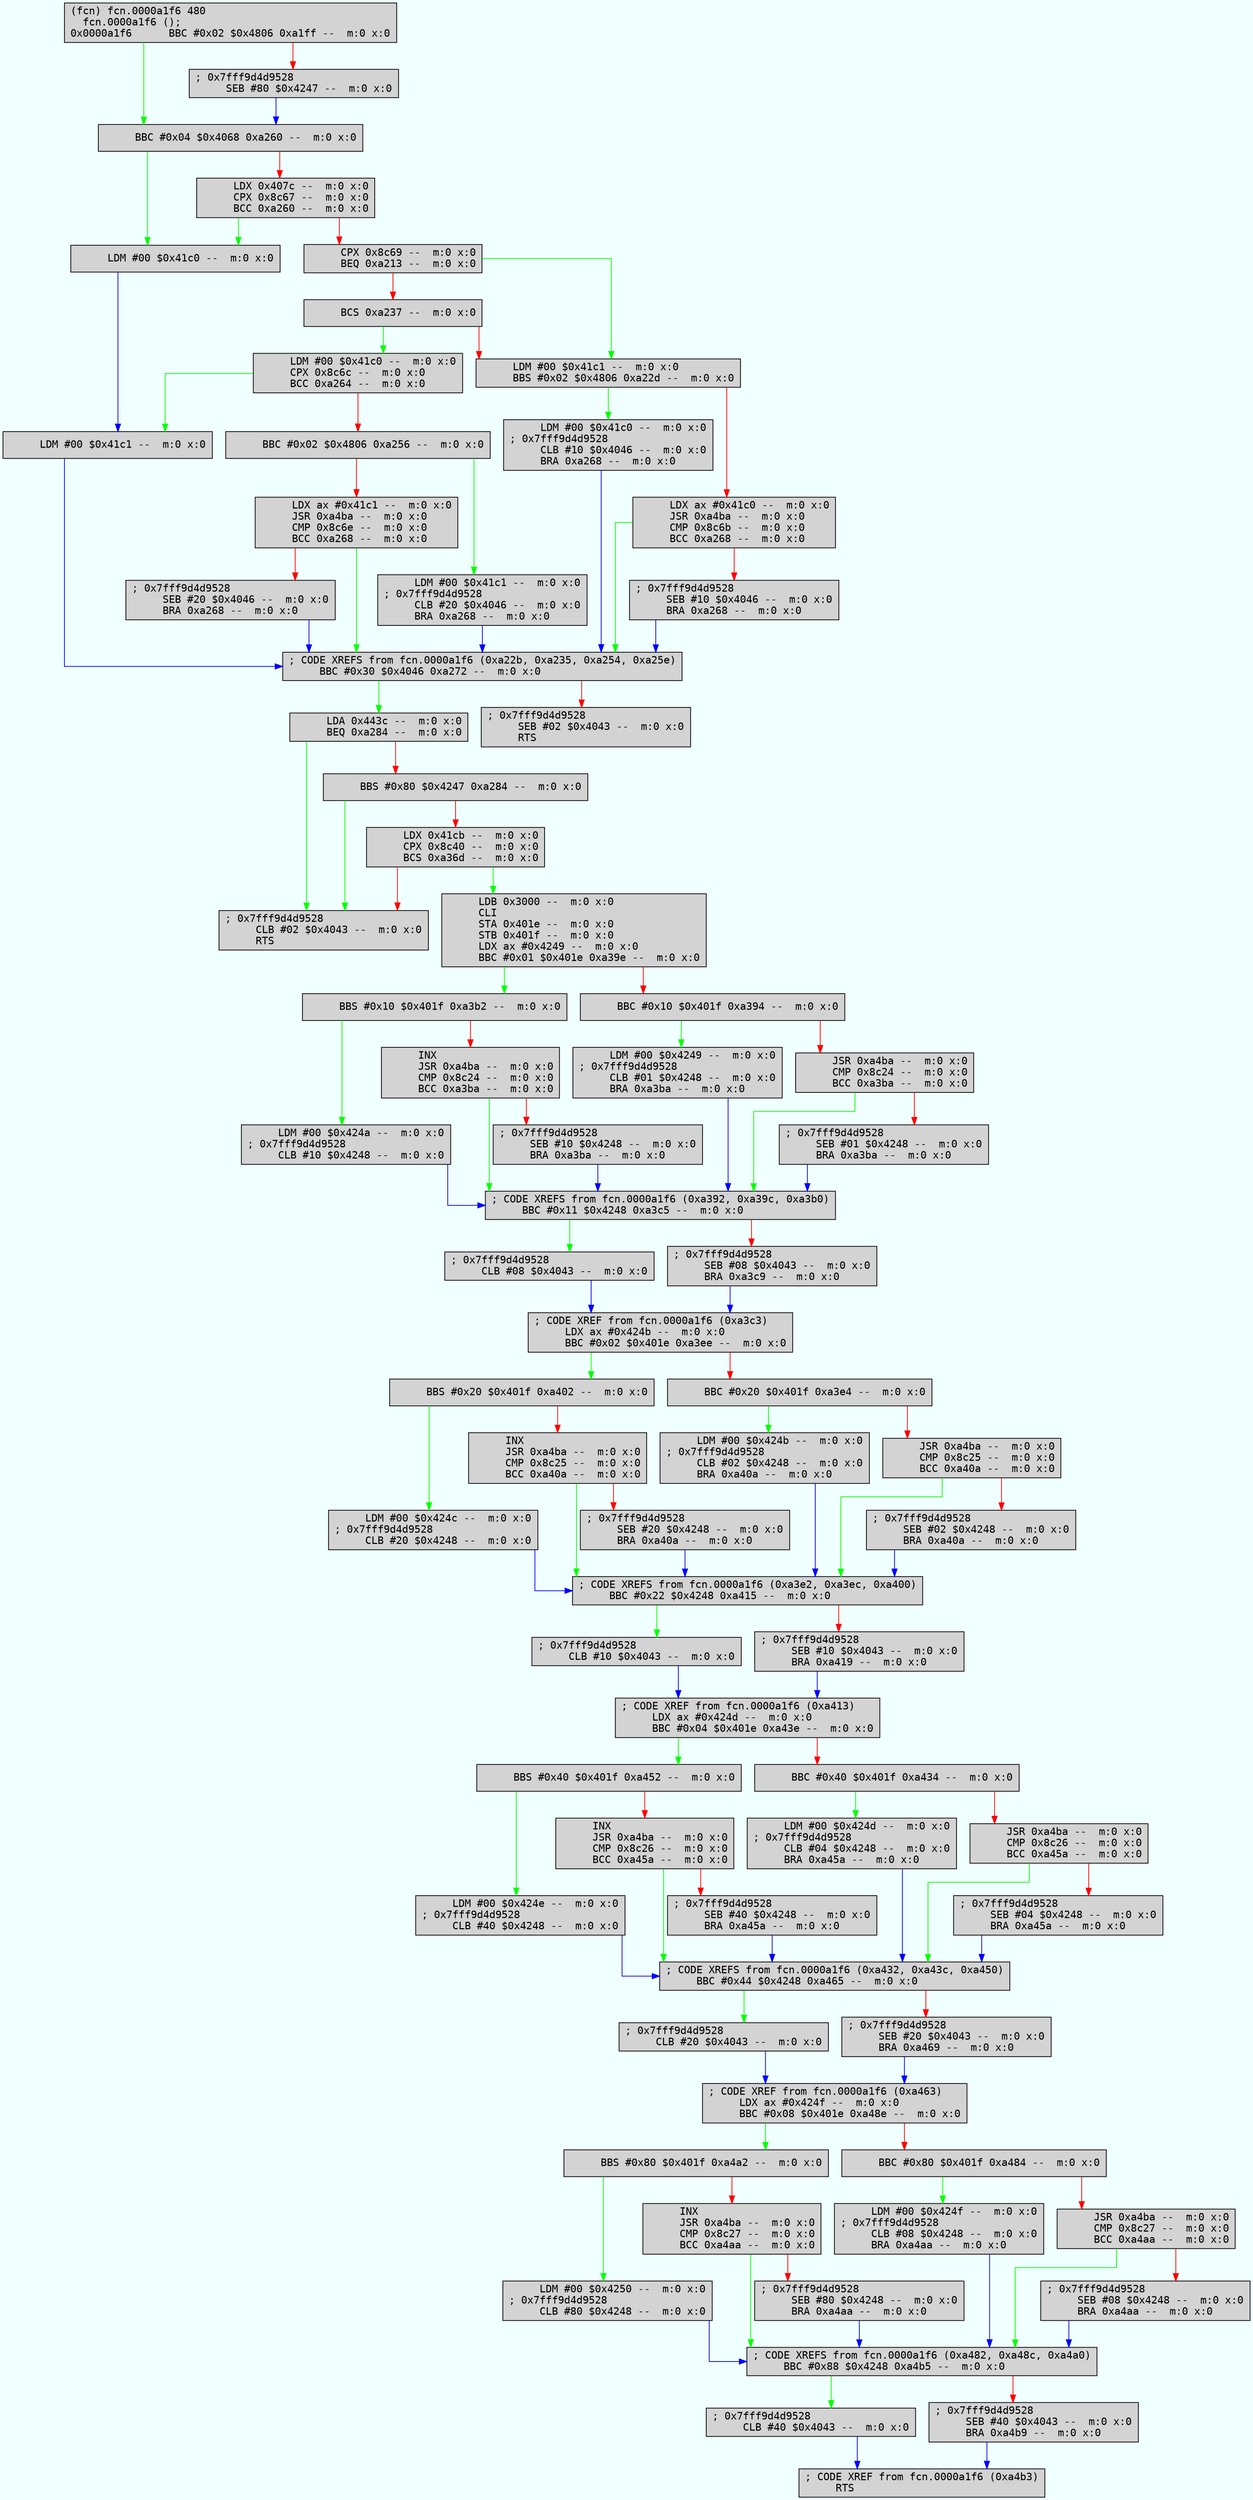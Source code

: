digraph code {
	graph [bgcolor=azure fontsize=8 fontname="Courier" splines="ortho"];
	node [fillcolor=gray style=filled shape=box];
	edge [arrowhead="normal"];
	"0x0000a1f6" -> "0x0000a1ff" [color="green"];
	"0x0000a1f6" -> "0x0000a1fb" [color="red"];
 "0x0000a1f6" [fillcolor="lightgray",color="black", fontname="Courier", label="(fcn) fcn.0000a1f6 480\l  fcn.0000a1f6 ();\l0x0000a1f6      BBC #0x02 $0x4806 0xa1ff --  m:0 x:0\l", URL="fcn.0000a1f6/0x0000a1f6"]
	"0x0000a1fb" -> "0x0000a1ff" [color="blue"];
 "0x0000a1fb" [fillcolor="lightgray",color="black", fontname="Courier", label="; 0x7fff9d4d9528\l     SEB #80 $0x4247 --  m:0 x:0\l", URL="fcn.0000a1f6/0x0000a1fb"]
	"0x0000a1ff" -> "0x0000a260" [color="green"];
	"0x0000a1ff" -> "0x0000a204" [color="red"];
 "0x0000a1ff" [fillcolor="lightgray",color="black", fontname="Courier", label="     BBC #0x04 $0x4068 0xa260 --  m:0 x:0\l", URL="fcn.0000a1f6/0x0000a1ff"]
	"0x0000a204" -> "0x0000a260" [color="green"];
	"0x0000a204" -> "0x0000a20c" [color="red"];
 "0x0000a204" [fillcolor="lightgray",color="black", fontname="Courier", label="     LDX 0x407c --  m:0 x:0\l     CPX 0x8c67 --  m:0 x:0\l     BCC 0xa260 --  m:0 x:0\l", URL="fcn.0000a1f6/0x0000a204"]
	"0x0000a20c" -> "0x0000a213" [color="green"];
	"0x0000a20c" -> "0x0000a211" [color="red"];
 "0x0000a20c" [fillcolor="lightgray",color="black", fontname="Courier", label="     CPX 0x8c69 --  m:0 x:0\l     BEQ 0xa213 --  m:0 x:0\l", URL="fcn.0000a1f6/0x0000a20c"]
	"0x0000a211" -> "0x0000a237" [color="green"];
	"0x0000a211" -> "0x0000a213" [color="red"];
 "0x0000a211" [fillcolor="lightgray",color="black", fontname="Courier", label="     BCS 0xa237 --  m:0 x:0\l", URL="fcn.0000a1f6/0x0000a211"]
	"0x0000a213" -> "0x0000a22d" [color="green"];
	"0x0000a213" -> "0x0000a21c" [color="red"];
 "0x0000a213" [fillcolor="lightgray",color="black", fontname="Courier", label="     LDM #00 $0x41c1 --  m:0 x:0\l     BBS #0x02 $0x4806 0xa22d --  m:0 x:0\l", URL="fcn.0000a1f6/0x0000a213"]
	"0x0000a21c" -> "0x0000a268" [color="green"];
	"0x0000a21c" -> "0x0000a227" [color="red"];
 "0x0000a21c" [fillcolor="lightgray",color="black", fontname="Courier", label="     LDX ax #0x41c0 --  m:0 x:0\l     JSR 0xa4ba --  m:0 x:0\l     CMP 0x8c6b --  m:0 x:0\l     BCC 0xa268 --  m:0 x:0\l", URL="fcn.0000a1f6/0x0000a21c"]
	"0x0000a227" -> "0x0000a268" [color="blue"];
 "0x0000a227" [fillcolor="lightgray",color="black", fontname="Courier", label="; 0x7fff9d4d9528\l     SEB #10 $0x4046 --  m:0 x:0\l     BRA 0xa268 --  m:0 x:0\l", URL="fcn.0000a1f6/0x0000a227"]
	"0x0000a22d" -> "0x0000a268" [color="blue"];
 "0x0000a22d" [fillcolor="lightgray",color="black", fontname="Courier", label="     LDM #00 $0x41c0 --  m:0 x:0\l; 0x7fff9d4d9528\l     CLB #10 $0x4046 --  m:0 x:0\l     BRA 0xa268 --  m:0 x:0\l", URL="fcn.0000a1f6/0x0000a22d"]
	"0x0000a237" -> "0x0000a264" [color="green"];
	"0x0000a237" -> "0x0000a240" [color="red"];
 "0x0000a237" [fillcolor="lightgray",color="black", fontname="Courier", label="     LDM #00 $0x41c0 --  m:0 x:0\l     CPX 0x8c6c --  m:0 x:0\l     BCC 0xa264 --  m:0 x:0\l", URL="fcn.0000a1f6/0x0000a237"]
	"0x0000a240" -> "0x0000a256" [color="green"];
	"0x0000a240" -> "0x0000a245" [color="red"];
 "0x0000a240" [fillcolor="lightgray",color="black", fontname="Courier", label="     BBC #0x02 $0x4806 0xa256 --  m:0 x:0\l", URL="fcn.0000a1f6/0x0000a240"]
	"0x0000a245" -> "0x0000a268" [color="green"];
	"0x0000a245" -> "0x0000a250" [color="red"];
 "0x0000a245" [fillcolor="lightgray",color="black", fontname="Courier", label="     LDX ax #0x41c1 --  m:0 x:0\l     JSR 0xa4ba --  m:0 x:0\l     CMP 0x8c6e --  m:0 x:0\l     BCC 0xa268 --  m:0 x:0\l", URL="fcn.0000a1f6/0x0000a245"]
	"0x0000a250" -> "0x0000a268" [color="blue"];
 "0x0000a250" [fillcolor="lightgray",color="black", fontname="Courier", label="; 0x7fff9d4d9528\l     SEB #20 $0x4046 --  m:0 x:0\l     BRA 0xa268 --  m:0 x:0\l", URL="fcn.0000a1f6/0x0000a250"]
	"0x0000a256" -> "0x0000a268" [color="blue"];
 "0x0000a256" [fillcolor="lightgray",color="black", fontname="Courier", label="     LDM #00 $0x41c1 --  m:0 x:0\l; 0x7fff9d4d9528\l     CLB #20 $0x4046 --  m:0 x:0\l     BRA 0xa268 --  m:0 x:0\l", URL="fcn.0000a1f6/0x0000a256"]
	"0x0000a260" -> "0x0000a264" [color="blue"];
 "0x0000a260" [fillcolor="lightgray",color="black", fontname="Courier", label="     LDM #00 $0x41c0 --  m:0 x:0\l", URL="fcn.0000a1f6/0x0000a260"]
	"0x0000a264" -> "0x0000a268" [color="blue"];
 "0x0000a264" [fillcolor="lightgray",color="black", fontname="Courier", label="     LDM #00 $0x41c1 --  m:0 x:0\l", URL="fcn.0000a1f6/0x0000a264"]
	"0x0000a268" -> "0x0000a272" [color="green"];
	"0x0000a268" -> "0x0000a26d" [color="red"];
 "0x0000a268" [fillcolor="lightgray",color="black", fontname="Courier", label="; CODE XREFS from fcn.0000a1f6 (0xa22b, 0xa235, 0xa254, 0xa25e)\l     BBC #0x30 $0x4046 0xa272 --  m:0 x:0\l", URL="fcn.0000a1f6/0x0000a268"]
 "0x0000a26d" [fillcolor="lightgray",color="black", fontname="Courier", label="; 0x7fff9d4d9528\l     SEB #02 $0x4043 --  m:0 x:0\l     RTS\l", URL="fcn.0000a1f6/0x0000a26d"]
	"0x0000a272" -> "0x0000a284" [color="green"];
	"0x0000a272" -> "0x0000a277" [color="red"];
 "0x0000a272" [fillcolor="lightgray",color="black", fontname="Courier", label="     LDA 0x443c --  m:0 x:0\l     BEQ 0xa284 --  m:0 x:0\l", URL="fcn.0000a1f6/0x0000a272"]
	"0x0000a277" -> "0x0000a284" [color="green"];
	"0x0000a277" -> "0x0000a27c" [color="red"];
 "0x0000a277" [fillcolor="lightgray",color="black", fontname="Courier", label="     BBS #0x80 $0x4247 0xa284 --  m:0 x:0\l", URL="fcn.0000a1f6/0x0000a277"]
	"0x0000a27c" -> "0x0000a36d" [color="green"];
	"0x0000a27c" -> "0x0000a284" [color="red"];
 "0x0000a27c" [fillcolor="lightgray",color="black", fontname="Courier", label="     LDX 0x41cb --  m:0 x:0\l     CPX 0x8c40 --  m:0 x:0\l     BCS 0xa36d --  m:0 x:0\l", URL="fcn.0000a1f6/0x0000a27c"]
 "0x0000a284" [fillcolor="lightgray",color="black", fontname="Courier", label="; 0x7fff9d4d9528\l     CLB #02 $0x4043 --  m:0 x:0\l     RTS\l", URL="fcn.0000a1f6/0x0000a284"]
	"0x0000a36d" -> "0x0000a39e" [color="green"];
	"0x0000a36d" -> "0x0000a381" [color="red"];
 "0x0000a36d" [fillcolor="lightgray",color="black", fontname="Courier", label="     LDB 0x3000 --  m:0 x:0\l     CLI\l     STA 0x401e --  m:0 x:0\l     STB 0x401f --  m:0 x:0\l     LDX ax #0x4249 --  m:0 x:0\l     BBC #0x01 $0x401e 0xa39e --  m:0 x:0\l", URL="fcn.0000a1f6/0x0000a36d"]
	"0x0000a381" -> "0x0000a394" [color="green"];
	"0x0000a381" -> "0x0000a386" [color="red"];
 "0x0000a381" [fillcolor="lightgray",color="black", fontname="Courier", label="     BBC #0x10 $0x401f 0xa394 --  m:0 x:0\l", URL="fcn.0000a1f6/0x0000a381"]
	"0x0000a386" -> "0x0000a3ba" [color="green"];
	"0x0000a386" -> "0x0000a38e" [color="red"];
 "0x0000a386" [fillcolor="lightgray",color="black", fontname="Courier", label="     JSR 0xa4ba --  m:0 x:0\l     CMP 0x8c24 --  m:0 x:0\l     BCC 0xa3ba --  m:0 x:0\l", URL="fcn.0000a1f6/0x0000a386"]
	"0x0000a38e" -> "0x0000a3ba" [color="blue"];
 "0x0000a38e" [fillcolor="lightgray",color="black", fontname="Courier", label="; 0x7fff9d4d9528\l     SEB #01 $0x4248 --  m:0 x:0\l     BRA 0xa3ba --  m:0 x:0\l", URL="fcn.0000a1f6/0x0000a38e"]
	"0x0000a394" -> "0x0000a3ba" [color="blue"];
 "0x0000a394" [fillcolor="lightgray",color="black", fontname="Courier", label="     LDM #00 $0x4249 --  m:0 x:0\l; 0x7fff9d4d9528\l     CLB #01 $0x4248 --  m:0 x:0\l     BRA 0xa3ba --  m:0 x:0\l", URL="fcn.0000a1f6/0x0000a394"]
	"0x0000a39e" -> "0x0000a3b2" [color="green"];
	"0x0000a39e" -> "0x0000a3a3" [color="red"];
 "0x0000a39e" [fillcolor="lightgray",color="black", fontname="Courier", label="     BBS #0x10 $0x401f 0xa3b2 --  m:0 x:0\l", URL="fcn.0000a1f6/0x0000a39e"]
	"0x0000a3a3" -> "0x0000a3ba" [color="green"];
	"0x0000a3a3" -> "0x0000a3ac" [color="red"];
 "0x0000a3a3" [fillcolor="lightgray",color="black", fontname="Courier", label="     INX\l     JSR 0xa4ba --  m:0 x:0\l     CMP 0x8c24 --  m:0 x:0\l     BCC 0xa3ba --  m:0 x:0\l", URL="fcn.0000a1f6/0x0000a3a3"]
	"0x0000a3ac" -> "0x0000a3ba" [color="blue"];
 "0x0000a3ac" [fillcolor="lightgray",color="black", fontname="Courier", label="; 0x7fff9d4d9528\l     SEB #10 $0x4248 --  m:0 x:0\l     BRA 0xa3ba --  m:0 x:0\l", URL="fcn.0000a1f6/0x0000a3ac"]
	"0x0000a3b2" -> "0x0000a3ba" [color="blue"];
 "0x0000a3b2" [fillcolor="lightgray",color="black", fontname="Courier", label="     LDM #00 $0x424a --  m:0 x:0\l; 0x7fff9d4d9528\l     CLB #10 $0x4248 --  m:0 x:0\l", URL="fcn.0000a1f6/0x0000a3b2"]
	"0x0000a3ba" -> "0x0000a3c5" [color="green"];
	"0x0000a3ba" -> "0x0000a3bf" [color="red"];
 "0x0000a3ba" [fillcolor="lightgray",color="black", fontname="Courier", label="; CODE XREFS from fcn.0000a1f6 (0xa392, 0xa39c, 0xa3b0)\l     BBC #0x11 $0x4248 0xa3c5 --  m:0 x:0\l", URL="fcn.0000a1f6/0x0000a3ba"]
	"0x0000a3bf" -> "0x0000a3c9" [color="blue"];
 "0x0000a3bf" [fillcolor="lightgray",color="black", fontname="Courier", label="; 0x7fff9d4d9528\l     SEB #08 $0x4043 --  m:0 x:0\l     BRA 0xa3c9 --  m:0 x:0\l", URL="fcn.0000a1f6/0x0000a3bf"]
	"0x0000a3c5" -> "0x0000a3c9" [color="blue"];
 "0x0000a3c5" [fillcolor="lightgray",color="black", fontname="Courier", label="; 0x7fff9d4d9528\l     CLB #08 $0x4043 --  m:0 x:0\l", URL="fcn.0000a1f6/0x0000a3c5"]
	"0x0000a3c9" -> "0x0000a3ee" [color="green"];
	"0x0000a3c9" -> "0x0000a3d1" [color="red"];
 "0x0000a3c9" [fillcolor="lightgray",color="black", fontname="Courier", label="; CODE XREF from fcn.0000a1f6 (0xa3c3)\l     LDX ax #0x424b --  m:0 x:0\l     BBC #0x02 $0x401e 0xa3ee --  m:0 x:0\l", URL="fcn.0000a1f6/0x0000a3c9"]
	"0x0000a3d1" -> "0x0000a3e4" [color="green"];
	"0x0000a3d1" -> "0x0000a3d6" [color="red"];
 "0x0000a3d1" [fillcolor="lightgray",color="black", fontname="Courier", label="     BBC #0x20 $0x401f 0xa3e4 --  m:0 x:0\l", URL="fcn.0000a1f6/0x0000a3d1"]
	"0x0000a3d6" -> "0x0000a40a" [color="green"];
	"0x0000a3d6" -> "0x0000a3de" [color="red"];
 "0x0000a3d6" [fillcolor="lightgray",color="black", fontname="Courier", label="     JSR 0xa4ba --  m:0 x:0\l     CMP 0x8c25 --  m:0 x:0\l     BCC 0xa40a --  m:0 x:0\l", URL="fcn.0000a1f6/0x0000a3d6"]
	"0x0000a3de" -> "0x0000a40a" [color="blue"];
 "0x0000a3de" [fillcolor="lightgray",color="black", fontname="Courier", label="; 0x7fff9d4d9528\l     SEB #02 $0x4248 --  m:0 x:0\l     BRA 0xa40a --  m:0 x:0\l", URL="fcn.0000a1f6/0x0000a3de"]
	"0x0000a3e4" -> "0x0000a40a" [color="blue"];
 "0x0000a3e4" [fillcolor="lightgray",color="black", fontname="Courier", label="     LDM #00 $0x424b --  m:0 x:0\l; 0x7fff9d4d9528\l     CLB #02 $0x4248 --  m:0 x:0\l     BRA 0xa40a --  m:0 x:0\l", URL="fcn.0000a1f6/0x0000a3e4"]
	"0x0000a3ee" -> "0x0000a402" [color="green"];
	"0x0000a3ee" -> "0x0000a3f3" [color="red"];
 "0x0000a3ee" [fillcolor="lightgray",color="black", fontname="Courier", label="     BBS #0x20 $0x401f 0xa402 --  m:0 x:0\l", URL="fcn.0000a1f6/0x0000a3ee"]
	"0x0000a3f3" -> "0x0000a40a" [color="green"];
	"0x0000a3f3" -> "0x0000a3fc" [color="red"];
 "0x0000a3f3" [fillcolor="lightgray",color="black", fontname="Courier", label="     INX\l     JSR 0xa4ba --  m:0 x:0\l     CMP 0x8c25 --  m:0 x:0\l     BCC 0xa40a --  m:0 x:0\l", URL="fcn.0000a1f6/0x0000a3f3"]
	"0x0000a3fc" -> "0x0000a40a" [color="blue"];
 "0x0000a3fc" [fillcolor="lightgray",color="black", fontname="Courier", label="; 0x7fff9d4d9528\l     SEB #20 $0x4248 --  m:0 x:0\l     BRA 0xa40a --  m:0 x:0\l", URL="fcn.0000a1f6/0x0000a3fc"]
	"0x0000a402" -> "0x0000a40a" [color="blue"];
 "0x0000a402" [fillcolor="lightgray",color="black", fontname="Courier", label="     LDM #00 $0x424c --  m:0 x:0\l; 0x7fff9d4d9528\l     CLB #20 $0x4248 --  m:0 x:0\l", URL="fcn.0000a1f6/0x0000a402"]
	"0x0000a40a" -> "0x0000a415" [color="green"];
	"0x0000a40a" -> "0x0000a40f" [color="red"];
 "0x0000a40a" [fillcolor="lightgray",color="black", fontname="Courier", label="; CODE XREFS from fcn.0000a1f6 (0xa3e2, 0xa3ec, 0xa400)\l     BBC #0x22 $0x4248 0xa415 --  m:0 x:0\l", URL="fcn.0000a1f6/0x0000a40a"]
	"0x0000a40f" -> "0x0000a419" [color="blue"];
 "0x0000a40f" [fillcolor="lightgray",color="black", fontname="Courier", label="; 0x7fff9d4d9528\l     SEB #10 $0x4043 --  m:0 x:0\l     BRA 0xa419 --  m:0 x:0\l", URL="fcn.0000a1f6/0x0000a40f"]
	"0x0000a415" -> "0x0000a419" [color="blue"];
 "0x0000a415" [fillcolor="lightgray",color="black", fontname="Courier", label="; 0x7fff9d4d9528\l     CLB #10 $0x4043 --  m:0 x:0\l", URL="fcn.0000a1f6/0x0000a415"]
	"0x0000a419" -> "0x0000a43e" [color="green"];
	"0x0000a419" -> "0x0000a421" [color="red"];
 "0x0000a419" [fillcolor="lightgray",color="black", fontname="Courier", label="; CODE XREF from fcn.0000a1f6 (0xa413)\l     LDX ax #0x424d --  m:0 x:0\l     BBC #0x04 $0x401e 0xa43e --  m:0 x:0\l", URL="fcn.0000a1f6/0x0000a419"]
	"0x0000a421" -> "0x0000a434" [color="green"];
	"0x0000a421" -> "0x0000a426" [color="red"];
 "0x0000a421" [fillcolor="lightgray",color="black", fontname="Courier", label="     BBC #0x40 $0x401f 0xa434 --  m:0 x:0\l", URL="fcn.0000a1f6/0x0000a421"]
	"0x0000a426" -> "0x0000a45a" [color="green"];
	"0x0000a426" -> "0x0000a42e" [color="red"];
 "0x0000a426" [fillcolor="lightgray",color="black", fontname="Courier", label="     JSR 0xa4ba --  m:0 x:0\l     CMP 0x8c26 --  m:0 x:0\l     BCC 0xa45a --  m:0 x:0\l", URL="fcn.0000a1f6/0x0000a426"]
	"0x0000a42e" -> "0x0000a45a" [color="blue"];
 "0x0000a42e" [fillcolor="lightgray",color="black", fontname="Courier", label="; 0x7fff9d4d9528\l     SEB #04 $0x4248 --  m:0 x:0\l     BRA 0xa45a --  m:0 x:0\l", URL="fcn.0000a1f6/0x0000a42e"]
	"0x0000a434" -> "0x0000a45a" [color="blue"];
 "0x0000a434" [fillcolor="lightgray",color="black", fontname="Courier", label="     LDM #00 $0x424d --  m:0 x:0\l; 0x7fff9d4d9528\l     CLB #04 $0x4248 --  m:0 x:0\l     BRA 0xa45a --  m:0 x:0\l", URL="fcn.0000a1f6/0x0000a434"]
	"0x0000a43e" -> "0x0000a452" [color="green"];
	"0x0000a43e" -> "0x0000a443" [color="red"];
 "0x0000a43e" [fillcolor="lightgray",color="black", fontname="Courier", label="     BBS #0x40 $0x401f 0xa452 --  m:0 x:0\l", URL="fcn.0000a1f6/0x0000a43e"]
	"0x0000a443" -> "0x0000a45a" [color="green"];
	"0x0000a443" -> "0x0000a44c" [color="red"];
 "0x0000a443" [fillcolor="lightgray",color="black", fontname="Courier", label="     INX\l     JSR 0xa4ba --  m:0 x:0\l     CMP 0x8c26 --  m:0 x:0\l     BCC 0xa45a --  m:0 x:0\l", URL="fcn.0000a1f6/0x0000a443"]
	"0x0000a44c" -> "0x0000a45a" [color="blue"];
 "0x0000a44c" [fillcolor="lightgray",color="black", fontname="Courier", label="; 0x7fff9d4d9528\l     SEB #40 $0x4248 --  m:0 x:0\l     BRA 0xa45a --  m:0 x:0\l", URL="fcn.0000a1f6/0x0000a44c"]
	"0x0000a452" -> "0x0000a45a" [color="blue"];
 "0x0000a452" [fillcolor="lightgray",color="black", fontname="Courier", label="     LDM #00 $0x424e --  m:0 x:0\l; 0x7fff9d4d9528\l     CLB #40 $0x4248 --  m:0 x:0\l", URL="fcn.0000a1f6/0x0000a452"]
	"0x0000a45a" -> "0x0000a465" [color="green"];
	"0x0000a45a" -> "0x0000a45f" [color="red"];
 "0x0000a45a" [fillcolor="lightgray",color="black", fontname="Courier", label="; CODE XREFS from fcn.0000a1f6 (0xa432, 0xa43c, 0xa450)\l     BBC #0x44 $0x4248 0xa465 --  m:0 x:0\l", URL="fcn.0000a1f6/0x0000a45a"]
	"0x0000a45f" -> "0x0000a469" [color="blue"];
 "0x0000a45f" [fillcolor="lightgray",color="black", fontname="Courier", label="; 0x7fff9d4d9528\l     SEB #20 $0x4043 --  m:0 x:0\l     BRA 0xa469 --  m:0 x:0\l", URL="fcn.0000a1f6/0x0000a45f"]
	"0x0000a465" -> "0x0000a469" [color="blue"];
 "0x0000a465" [fillcolor="lightgray",color="black", fontname="Courier", label="; 0x7fff9d4d9528\l     CLB #20 $0x4043 --  m:0 x:0\l", URL="fcn.0000a1f6/0x0000a465"]
	"0x0000a469" -> "0x0000a48e" [color="green"];
	"0x0000a469" -> "0x0000a471" [color="red"];
 "0x0000a469" [fillcolor="lightgray",color="black", fontname="Courier", label="; CODE XREF from fcn.0000a1f6 (0xa463)\l     LDX ax #0x424f --  m:0 x:0\l     BBC #0x08 $0x401e 0xa48e --  m:0 x:0\l", URL="fcn.0000a1f6/0x0000a469"]
	"0x0000a471" -> "0x0000a484" [color="green"];
	"0x0000a471" -> "0x0000a476" [color="red"];
 "0x0000a471" [fillcolor="lightgray",color="black", fontname="Courier", label="     BBC #0x80 $0x401f 0xa484 --  m:0 x:0\l", URL="fcn.0000a1f6/0x0000a471"]
	"0x0000a476" -> "0x0000a4aa" [color="green"];
	"0x0000a476" -> "0x0000a47e" [color="red"];
 "0x0000a476" [fillcolor="lightgray",color="black", fontname="Courier", label="     JSR 0xa4ba --  m:0 x:0\l     CMP 0x8c27 --  m:0 x:0\l     BCC 0xa4aa --  m:0 x:0\l", URL="fcn.0000a1f6/0x0000a476"]
	"0x0000a47e" -> "0x0000a4aa" [color="blue"];
 "0x0000a47e" [fillcolor="lightgray",color="black", fontname="Courier", label="; 0x7fff9d4d9528\l     SEB #08 $0x4248 --  m:0 x:0\l     BRA 0xa4aa --  m:0 x:0\l", URL="fcn.0000a1f6/0x0000a47e"]
	"0x0000a484" -> "0x0000a4aa" [color="blue"];
 "0x0000a484" [fillcolor="lightgray",color="black", fontname="Courier", label="     LDM #00 $0x424f --  m:0 x:0\l; 0x7fff9d4d9528\l     CLB #08 $0x4248 --  m:0 x:0\l     BRA 0xa4aa --  m:0 x:0\l", URL="fcn.0000a1f6/0x0000a484"]
	"0x0000a48e" -> "0x0000a4a2" [color="green"];
	"0x0000a48e" -> "0x0000a493" [color="red"];
 "0x0000a48e" [fillcolor="lightgray",color="black", fontname="Courier", label="     BBS #0x80 $0x401f 0xa4a2 --  m:0 x:0\l", URL="fcn.0000a1f6/0x0000a48e"]
	"0x0000a493" -> "0x0000a4aa" [color="green"];
	"0x0000a493" -> "0x0000a49c" [color="red"];
 "0x0000a493" [fillcolor="lightgray",color="black", fontname="Courier", label="     INX\l     JSR 0xa4ba --  m:0 x:0\l     CMP 0x8c27 --  m:0 x:0\l     BCC 0xa4aa --  m:0 x:0\l", URL="fcn.0000a1f6/0x0000a493"]
	"0x0000a49c" -> "0x0000a4aa" [color="blue"];
 "0x0000a49c" [fillcolor="lightgray",color="black", fontname="Courier", label="; 0x7fff9d4d9528\l     SEB #80 $0x4248 --  m:0 x:0\l     BRA 0xa4aa --  m:0 x:0\l", URL="fcn.0000a1f6/0x0000a49c"]
	"0x0000a4a2" -> "0x0000a4aa" [color="blue"];
 "0x0000a4a2" [fillcolor="lightgray",color="black", fontname="Courier", label="     LDM #00 $0x4250 --  m:0 x:0\l; 0x7fff9d4d9528\l     CLB #80 $0x4248 --  m:0 x:0\l", URL="fcn.0000a1f6/0x0000a4a2"]
	"0x0000a4aa" -> "0x0000a4b5" [color="green"];
	"0x0000a4aa" -> "0x0000a4af" [color="red"];
 "0x0000a4aa" [fillcolor="lightgray",color="black", fontname="Courier", label="; CODE XREFS from fcn.0000a1f6 (0xa482, 0xa48c, 0xa4a0)\l     BBC #0x88 $0x4248 0xa4b5 --  m:0 x:0\l", URL="fcn.0000a1f6/0x0000a4aa"]
	"0x0000a4af" -> "0x0000a4b9" [color="blue"];
 "0x0000a4af" [fillcolor="lightgray",color="black", fontname="Courier", label="; 0x7fff9d4d9528\l     SEB #40 $0x4043 --  m:0 x:0\l     BRA 0xa4b9 --  m:0 x:0\l", URL="fcn.0000a1f6/0x0000a4af"]
	"0x0000a4b5" -> "0x0000a4b9" [color="blue"];
 "0x0000a4b5" [fillcolor="lightgray",color="black", fontname="Courier", label="; 0x7fff9d4d9528\l     CLB #40 $0x4043 --  m:0 x:0\l", URL="fcn.0000a1f6/0x0000a4b5"]
 "0x0000a4b9" [fillcolor="lightgray",color="black", fontname="Courier", label="; CODE XREF from fcn.0000a1f6 (0xa4b3)\l     RTS\l", URL="fcn.0000a1f6/0x0000a4b9"]
}
